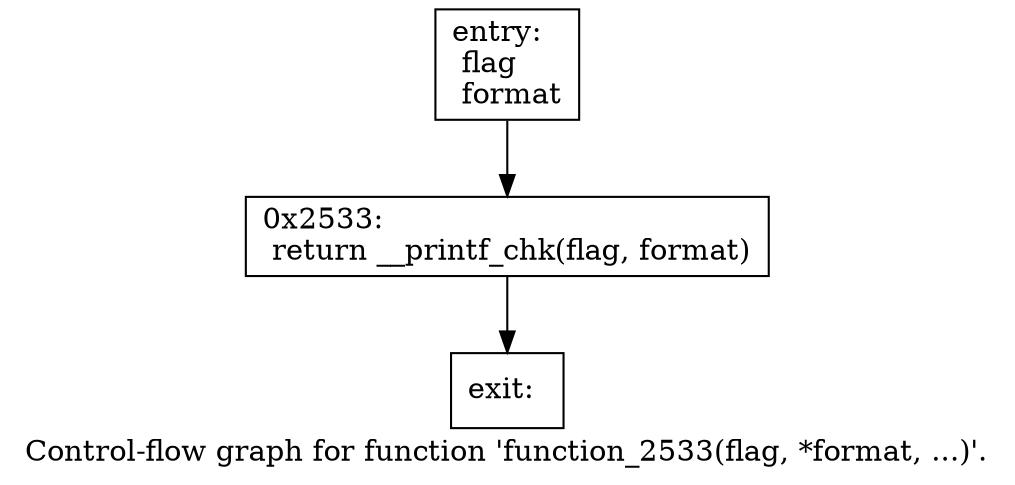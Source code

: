 digraph "Control-flow graph for function 'function_2533(flag, *format, ...)'." {
  label="Control-flow graph for function 'function_2533(flag, *format, ...)'.";
  node [shape=record];

  Node077134D8 [label="{entry:\l  flag\l  format\l}"];
  Node077134D8 -> Node07713010;
  Node07713010 [label="{0x2533:\l  return __printf_chk(flag, format)\l}"];
  Node07713010 -> Node07712F38;
  Node07712F38 [label="{exit:\l}"];

}
